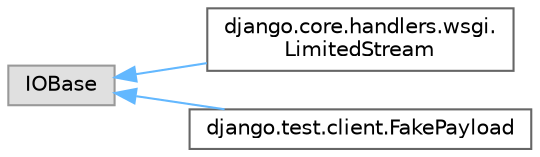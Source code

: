 digraph "Graphical Class Hierarchy"
{
 // LATEX_PDF_SIZE
  bgcolor="transparent";
  edge [fontname=Helvetica,fontsize=10,labelfontname=Helvetica,labelfontsize=10];
  node [fontname=Helvetica,fontsize=10,shape=box,height=0.2,width=0.4];
  rankdir="LR";
  Node0 [id="Node000000",label="IOBase",height=0.2,width=0.4,color="grey60", fillcolor="#E0E0E0", style="filled",tooltip=" "];
  Node0 -> Node1 [id="edge1962_Node000000_Node000001",dir="back",color="steelblue1",style="solid",tooltip=" "];
  Node1 [id="Node000001",label="django.core.handlers.wsgi.\lLimitedStream",height=0.2,width=0.4,color="grey40", fillcolor="white", style="filled",URL="$classdjango_1_1core_1_1handlers_1_1wsgi_1_1_limited_stream.html",tooltip=" "];
  Node0 -> Node2 [id="edge1963_Node000000_Node000002",dir="back",color="steelblue1",style="solid",tooltip=" "];
  Node2 [id="Node000002",label="django.test.client.FakePayload",height=0.2,width=0.4,color="grey40", fillcolor="white", style="filled",URL="$classdjango_1_1test_1_1client_1_1_fake_payload.html",tooltip=" "];
}
